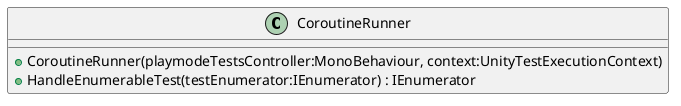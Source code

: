 @startuml
class CoroutineRunner {
    + CoroutineRunner(playmodeTestsController:MonoBehaviour, context:UnityTestExecutionContext)
    + HandleEnumerableTest(testEnumerator:IEnumerator) : IEnumerator
}
@enduml
